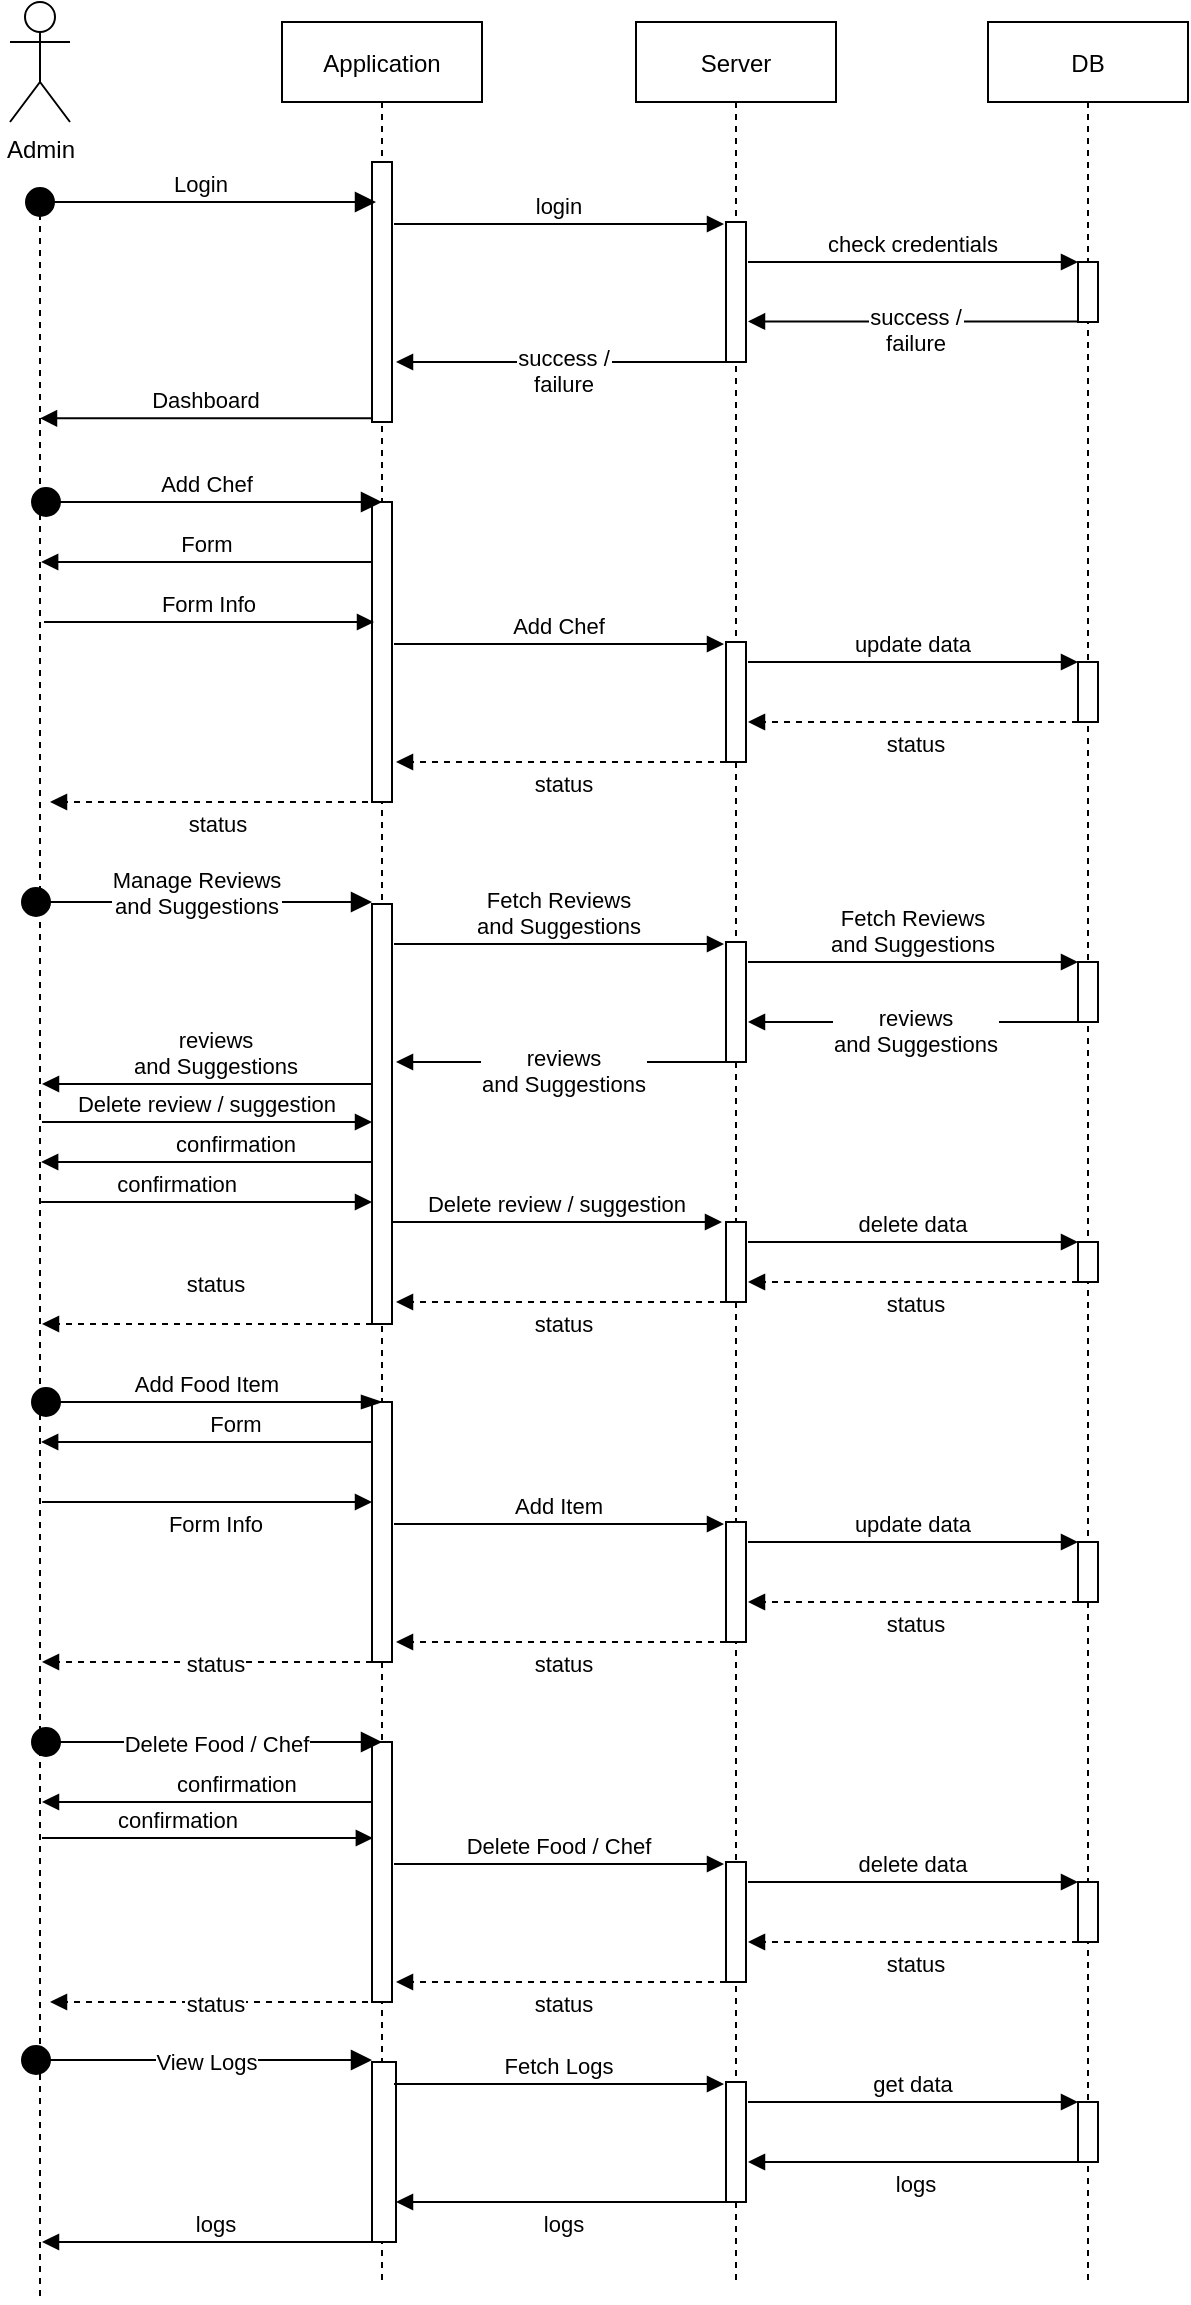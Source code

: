 <mxfile version="15.4.1" type="device"><diagram id="kgpKYQtTHZ0yAKxKKP6v" name="Page-1"><mxGraphModel dx="723" dy="363" grid="1" gridSize="10" guides="1" tooltips="1" connect="1" arrows="1" fold="1" page="1" pageScale="1" pageWidth="850" pageHeight="1100" math="0" shadow="0"><root><mxCell id="0"/><mxCell id="1" parent="0"/><mxCell id="3nuBFxr9cyL0pnOWT2aG-1" value="Application" style="shape=umlLifeline;perimeter=lifelinePerimeter;container=1;collapsible=0;recursiveResize=0;rounded=0;shadow=0;strokeWidth=1;" parent="1" vertex="1"><mxGeometry x="293" y="20" width="100" height="1130" as="geometry"/></mxCell><mxCell id="3nuBFxr9cyL0pnOWT2aG-2" value="" style="points=[];perimeter=orthogonalPerimeter;rounded=0;shadow=0;strokeWidth=1;" parent="3nuBFxr9cyL0pnOWT2aG-1" vertex="1"><mxGeometry x="45" y="70" width="10" height="130" as="geometry"/></mxCell><mxCell id="TNQrht4xttmRnkcVxoQ3-19" value="Form" style="verticalAlign=bottom;endArrow=block;entryX=0.162;entryY=0.443;shadow=0;strokeWidth=1;entryDx=0;entryDy=0;entryPerimeter=0;" parent="3nuBFxr9cyL0pnOWT2aG-1" edge="1"><mxGeometry relative="1" as="geometry"><mxPoint x="45" y="270.0" as="sourcePoint"/><mxPoint x="-120.43" y="270.0" as="targetPoint"/></mxGeometry></mxCell><mxCell id="TNQrht4xttmRnkcVxoQ3-20" value="" style="points=[];perimeter=orthogonalPerimeter;rounded=0;shadow=0;strokeWidth=1;" parent="3nuBFxr9cyL0pnOWT2aG-1" vertex="1"><mxGeometry x="45" y="240" width="10" height="150" as="geometry"/></mxCell><mxCell id="TNQrht4xttmRnkcVxoQ3-30" value="&lt;div&gt;Manage Reviews&lt;/div&gt;and Suggestions" style="html=1;verticalAlign=bottom;startArrow=circle;startFill=1;endArrow=block;startSize=6;endSize=8;rounded=0;edgeStyle=orthogonalEdgeStyle;endFill=1;" parent="3nuBFxr9cyL0pnOWT2aG-1" edge="1"><mxGeometry y="-11" width="80" relative="1" as="geometry"><mxPoint x="-131" y="440" as="sourcePoint"/><mxPoint x="45" y="440" as="targetPoint"/><Array as="points"><mxPoint x="-121" y="440"/><mxPoint x="-121" y="440"/></Array><mxPoint as="offset"/></mxGeometry></mxCell><mxCell id="TNQrht4xttmRnkcVxoQ3-31" value="" style="points=[];perimeter=orthogonalPerimeter;rounded=0;shadow=0;strokeWidth=1;" parent="3nuBFxr9cyL0pnOWT2aG-1" vertex="1"><mxGeometry x="45" y="441" width="10" height="210" as="geometry"/></mxCell><mxCell id="TNQrht4xttmRnkcVxoQ3-42" value="Delete review / suggestion" style="verticalAlign=bottom;endArrow=block;entryX=1;entryY=0;shadow=0;strokeWidth=1;" parent="3nuBFxr9cyL0pnOWT2aG-1" edge="1"><mxGeometry relative="1" as="geometry"><mxPoint x="-120" y="550" as="sourcePoint"/><mxPoint x="45" y="550" as="targetPoint"/></mxGeometry></mxCell><mxCell id="TNQrht4xttmRnkcVxoQ3-50" value="Form" style="verticalAlign=bottom;endArrow=block;entryX=0.162;entryY=0.443;shadow=0;strokeWidth=1;entryDx=0;entryDy=0;entryPerimeter=0;" parent="3nuBFxr9cyL0pnOWT2aG-1" edge="1"><mxGeometry x="-0.178" relative="1" as="geometry"><mxPoint x="45" y="710" as="sourcePoint"/><mxPoint x="-120.43" y="710" as="targetPoint"/><mxPoint as="offset"/></mxGeometry></mxCell><mxCell id="TNQrht4xttmRnkcVxoQ3-51" value="" style="points=[];perimeter=orthogonalPerimeter;rounded=0;shadow=0;strokeWidth=1;" parent="3nuBFxr9cyL0pnOWT2aG-1" vertex="1"><mxGeometry x="45" y="690" width="10" height="130" as="geometry"/></mxCell><mxCell id="TNQrht4xttmRnkcVxoQ3-52" value="Add Food Item" style="html=1;verticalAlign=bottom;startArrow=circle;startFill=1;endArrow=blockThin;startSize=6;endSize=8;rounded=0;edgeStyle=orthogonalEdgeStyle;endFill=1;" parent="3nuBFxr9cyL0pnOWT2aG-1" edge="1"><mxGeometry width="80" relative="1" as="geometry"><mxPoint x="-126" y="690" as="sourcePoint"/><mxPoint x="50" y="690" as="targetPoint"/><Array as="points"><mxPoint x="-116" y="690"/><mxPoint x="-116" y="690"/></Array></mxGeometry></mxCell><mxCell id="TNQrht4xttmRnkcVxoQ3-64" value="status" style="verticalAlign=bottom;endArrow=block;entryX=1;entryY=0;shadow=0;strokeWidth=1;dashed=1;" parent="3nuBFxr9cyL0pnOWT2aG-1" edge="1"><mxGeometry x="-0.054" y="10" relative="1" as="geometry"><mxPoint x="45" y="820" as="sourcePoint"/><mxPoint x="-120" y="820" as="targetPoint"/><mxPoint as="offset"/></mxGeometry></mxCell><mxCell id="TNQrht4xttmRnkcVxoQ3-66" value="" style="points=[];perimeter=orthogonalPerimeter;rounded=0;shadow=0;strokeWidth=1;" parent="3nuBFxr9cyL0pnOWT2aG-1" vertex="1"><mxGeometry x="45" y="860" width="10" height="130" as="geometry"/></mxCell><mxCell id="TNQrht4xttmRnkcVxoQ3-67" value="Delete Food / Chef" style="html=1;verticalAlign=bottom;startArrow=circle;startFill=1;endArrow=block;startSize=6;endSize=8;rounded=0;edgeStyle=orthogonalEdgeStyle;endFill=1;" parent="3nuBFxr9cyL0pnOWT2aG-1" edge="1"><mxGeometry x="0.057" y="-10" width="80" relative="1" as="geometry"><mxPoint x="-126" y="860" as="sourcePoint"/><mxPoint x="50.0" y="860" as="targetPoint"/><Array as="points"><mxPoint x="-116" y="860"/><mxPoint x="-116" y="860"/></Array><mxPoint as="offset"/></mxGeometry></mxCell><mxCell id="TNQrht4xttmRnkcVxoQ3-76" value="confirmation" style="verticalAlign=bottom;endArrow=block;entryX=0.162;entryY=0.443;shadow=0;strokeWidth=1;entryDx=0;entryDy=0;entryPerimeter=0;" parent="3nuBFxr9cyL0pnOWT2aG-1" edge="1"><mxGeometry x="-0.178" relative="1" as="geometry"><mxPoint x="45.0" y="570" as="sourcePoint"/><mxPoint x="-120.43" y="570" as="targetPoint"/><mxPoint as="offset"/></mxGeometry></mxCell><mxCell id="TNQrht4xttmRnkcVxoQ3-77" value="confirmation" style="verticalAlign=bottom;endArrow=block;entryX=0.162;entryY=0.443;shadow=0;strokeWidth=1;entryDx=0;entryDy=0;entryPerimeter=0;" parent="3nuBFxr9cyL0pnOWT2aG-1" edge="1"><mxGeometry x="-0.178" relative="1" as="geometry"><mxPoint x="-120.43" y="590" as="sourcePoint"/><mxPoint x="45.0" y="590" as="targetPoint"/><mxPoint as="offset"/></mxGeometry></mxCell><mxCell id="TNQrht4xttmRnkcVxoQ3-49" value="status" style="verticalAlign=bottom;endArrow=block;entryX=1;entryY=0;shadow=0;strokeWidth=1;dashed=1;" parent="3nuBFxr9cyL0pnOWT2aG-1" edge="1"><mxGeometry x="-0.054" y="-11" relative="1" as="geometry"><mxPoint x="45" y="651" as="sourcePoint"/><mxPoint x="-120" y="651" as="targetPoint"/><mxPoint as="offset"/></mxGeometry></mxCell><mxCell id="MogKeOavTGmMj2xZgh-s-1" value="View Logs" style="html=1;verticalAlign=bottom;startArrow=circle;startFill=1;endArrow=block;startSize=6;endSize=8;rounded=0;edgeStyle=orthogonalEdgeStyle;endFill=1;" parent="3nuBFxr9cyL0pnOWT2aG-1" edge="1"><mxGeometry x="0.057" y="-10" width="80" relative="1" as="geometry"><mxPoint x="-131" y="1019" as="sourcePoint"/><mxPoint x="45.0" y="1019" as="targetPoint"/><Array as="points"><mxPoint x="-121" y="1019"/><mxPoint x="-121" y="1019"/></Array><mxPoint as="offset"/></mxGeometry></mxCell><mxCell id="MogKeOavTGmMj2xZgh-s-2" value="" style="points=[];perimeter=orthogonalPerimeter;rounded=0;shadow=0;strokeWidth=1;" parent="3nuBFxr9cyL0pnOWT2aG-1" vertex="1"><mxGeometry x="45" y="1020" width="12" height="90" as="geometry"/></mxCell><mxCell id="MogKeOavTGmMj2xZgh-s-11" value="logs" style="verticalAlign=bottom;endArrow=block;entryX=1;entryY=0;shadow=0;strokeWidth=1;" parent="3nuBFxr9cyL0pnOWT2aG-1" edge="1"><mxGeometry x="-0.054" relative="1" as="geometry"><mxPoint x="45" y="1110" as="sourcePoint"/><mxPoint x="-120" y="1110" as="targetPoint"/><mxPoint as="offset"/></mxGeometry></mxCell><mxCell id="3nuBFxr9cyL0pnOWT2aG-5" value="Server" style="shape=umlLifeline;perimeter=lifelinePerimeter;container=1;collapsible=0;recursiveResize=0;rounded=0;shadow=0;strokeWidth=1;" parent="1" vertex="1"><mxGeometry x="470" y="20" width="100" height="1130" as="geometry"/></mxCell><mxCell id="3nuBFxr9cyL0pnOWT2aG-6" value="" style="points=[];perimeter=orthogonalPerimeter;rounded=0;shadow=0;strokeWidth=1;" parent="3nuBFxr9cyL0pnOWT2aG-5" vertex="1"><mxGeometry x="45" y="100" width="10" height="70" as="geometry"/></mxCell><mxCell id="TNQrht4xttmRnkcVxoQ3-16" value="success /&#xA;failure" style="verticalAlign=bottom;endArrow=block;entryX=1;entryY=0;shadow=0;strokeWidth=1;" parent="3nuBFxr9cyL0pnOWT2aG-5" edge="1"><mxGeometry x="-0.018" y="20" relative="1" as="geometry"><mxPoint x="221" y="149.71" as="sourcePoint"/><mxPoint x="56.0" y="149.71" as="targetPoint"/><mxPoint as="offset"/></mxGeometry></mxCell><mxCell id="TNQrht4xttmRnkcVxoQ3-17" value="success /&#xA;failure" style="verticalAlign=bottom;endArrow=block;entryX=1;entryY=0;shadow=0;strokeWidth=1;" parent="3nuBFxr9cyL0pnOWT2aG-5" edge="1"><mxGeometry x="-0.018" y="20" relative="1" as="geometry"><mxPoint x="45" y="170.0" as="sourcePoint"/><mxPoint x="-120.0" y="170.0" as="targetPoint"/><mxPoint as="offset"/></mxGeometry></mxCell><mxCell id="TNQrht4xttmRnkcVxoQ3-22" value="" style="points=[];perimeter=orthogonalPerimeter;rounded=0;shadow=0;strokeWidth=1;" parent="3nuBFxr9cyL0pnOWT2aG-5" vertex="1"><mxGeometry x="45" y="310" width="10" height="60" as="geometry"/></mxCell><mxCell id="TNQrht4xttmRnkcVxoQ3-23" value="status" style="verticalAlign=bottom;endArrow=block;entryX=1;entryY=0;shadow=0;strokeWidth=1;dashed=1;" parent="3nuBFxr9cyL0pnOWT2aG-5" edge="1"><mxGeometry x="-0.018" y="20" relative="1" as="geometry"><mxPoint x="45" y="370" as="sourcePoint"/><mxPoint x="-120" y="370" as="targetPoint"/><mxPoint as="offset"/></mxGeometry></mxCell><mxCell id="TNQrht4xttmRnkcVxoQ3-24" value="Add Chef" style="verticalAlign=bottom;endArrow=block;entryX=1;entryY=0;shadow=0;strokeWidth=1;" parent="3nuBFxr9cyL0pnOWT2aG-5" edge="1"><mxGeometry relative="1" as="geometry"><mxPoint x="-121" y="311" as="sourcePoint"/><mxPoint x="44" y="311" as="targetPoint"/></mxGeometry></mxCell><mxCell id="TNQrht4xttmRnkcVxoQ3-32" value="" style="points=[];perimeter=orthogonalPerimeter;rounded=0;shadow=0;strokeWidth=1;" parent="3nuBFxr9cyL0pnOWT2aG-5" vertex="1"><mxGeometry x="45" y="460" width="10" height="60" as="geometry"/></mxCell><mxCell id="TNQrht4xttmRnkcVxoQ3-33" value="reviews&#xA;and Suggestions" style="verticalAlign=bottom;endArrow=block;entryX=1;entryY=0;shadow=0;strokeWidth=1;" parent="3nuBFxr9cyL0pnOWT2aG-5" edge="1"><mxGeometry x="-0.018" y="20" relative="1" as="geometry"><mxPoint x="45" y="520" as="sourcePoint"/><mxPoint x="-120" y="520" as="targetPoint"/><mxPoint as="offset"/></mxGeometry></mxCell><mxCell id="TNQrht4xttmRnkcVxoQ3-34" value="Fetch Reviews&#xA;and Suggestions" style="verticalAlign=bottom;endArrow=block;entryX=1;entryY=0;shadow=0;strokeWidth=1;" parent="3nuBFxr9cyL0pnOWT2aG-5" edge="1"><mxGeometry relative="1" as="geometry"><mxPoint x="-121" y="461" as="sourcePoint"/><mxPoint x="44" y="461" as="targetPoint"/></mxGeometry></mxCell><mxCell id="TNQrht4xttmRnkcVxoQ3-44" value="" style="points=[];perimeter=orthogonalPerimeter;rounded=0;shadow=0;strokeWidth=1;" parent="3nuBFxr9cyL0pnOWT2aG-5" vertex="1"><mxGeometry x="45" y="600" width="10" height="40" as="geometry"/></mxCell><mxCell id="TNQrht4xttmRnkcVxoQ3-48" value="status" style="verticalAlign=bottom;endArrow=block;entryX=1;entryY=0;shadow=0;strokeWidth=1;dashed=1;" parent="3nuBFxr9cyL0pnOWT2aG-5" edge="1"><mxGeometry x="-0.018" y="20" relative="1" as="geometry"><mxPoint x="45" y="640" as="sourcePoint"/><mxPoint x="-120" y="640" as="targetPoint"/><mxPoint as="offset"/></mxGeometry></mxCell><mxCell id="TNQrht4xttmRnkcVxoQ3-54" value="" style="points=[];perimeter=orthogonalPerimeter;rounded=0;shadow=0;strokeWidth=1;" parent="3nuBFxr9cyL0pnOWT2aG-5" vertex="1"><mxGeometry x="45" y="750" width="10" height="60" as="geometry"/></mxCell><mxCell id="TNQrht4xttmRnkcVxoQ3-56" value="Add Item" style="verticalAlign=bottom;endArrow=block;entryX=1;entryY=0;shadow=0;strokeWidth=1;" parent="3nuBFxr9cyL0pnOWT2aG-5" edge="1"><mxGeometry relative="1" as="geometry"><mxPoint x="-121" y="751" as="sourcePoint"/><mxPoint x="44" y="751" as="targetPoint"/></mxGeometry></mxCell><mxCell id="TNQrht4xttmRnkcVxoQ3-70" value="" style="points=[];perimeter=orthogonalPerimeter;rounded=0;shadow=0;strokeWidth=1;" parent="3nuBFxr9cyL0pnOWT2aG-5" vertex="1"><mxGeometry x="45" y="920" width="10" height="60" as="geometry"/></mxCell><mxCell id="TNQrht4xttmRnkcVxoQ3-71" value="Delete Food / Chef" style="verticalAlign=bottom;endArrow=block;entryX=1;entryY=0;shadow=0;strokeWidth=1;" parent="3nuBFxr9cyL0pnOWT2aG-5" edge="1"><mxGeometry relative="1" as="geometry"><mxPoint x="-121" y="921" as="sourcePoint"/><mxPoint x="44" y="921" as="targetPoint"/></mxGeometry></mxCell><mxCell id="TNQrht4xttmRnkcVxoQ3-72" value="status" style="verticalAlign=bottom;endArrow=block;entryX=1;entryY=0;shadow=0;strokeWidth=1;dashed=1;" parent="3nuBFxr9cyL0pnOWT2aG-5" edge="1"><mxGeometry x="-0.018" y="20" relative="1" as="geometry"><mxPoint x="45" y="980" as="sourcePoint"/><mxPoint x="-120" y="980" as="targetPoint"/><mxPoint as="offset"/></mxGeometry></mxCell><mxCell id="MogKeOavTGmMj2xZgh-s-4" value="" style="points=[];perimeter=orthogonalPerimeter;rounded=0;shadow=0;strokeWidth=1;" parent="3nuBFxr9cyL0pnOWT2aG-5" vertex="1"><mxGeometry x="45" y="1030" width="10" height="60" as="geometry"/></mxCell><mxCell id="MogKeOavTGmMj2xZgh-s-5" value="Fetch Logs" style="verticalAlign=bottom;endArrow=block;entryX=1;entryY=0;shadow=0;strokeWidth=1;" parent="3nuBFxr9cyL0pnOWT2aG-5" edge="1"><mxGeometry relative="1" as="geometry"><mxPoint x="-121" y="1031" as="sourcePoint"/><mxPoint x="44" y="1031" as="targetPoint"/></mxGeometry></mxCell><mxCell id="MogKeOavTGmMj2xZgh-s-6" value="logs" style="verticalAlign=bottom;endArrow=block;entryX=1;entryY=0;shadow=0;strokeWidth=1;" parent="3nuBFxr9cyL0pnOWT2aG-5" edge="1"><mxGeometry x="-0.018" y="20" relative="1" as="geometry"><mxPoint x="45" y="1090" as="sourcePoint"/><mxPoint x="-120" y="1090" as="targetPoint"/><mxPoint as="offset"/></mxGeometry></mxCell><mxCell id="TNQrht4xttmRnkcVxoQ3-1" value="Admin" style="shape=umlActor;verticalLabelPosition=bottom;verticalAlign=top;html=1;outlineConnect=0;" parent="1" vertex="1"><mxGeometry x="157" y="10" width="30" height="60" as="geometry"/></mxCell><mxCell id="TNQrht4xttmRnkcVxoQ3-2" value="" style="line;strokeWidth=1;direction=south;html=1;dashed=1;" parent="1" vertex="1"><mxGeometry x="167" y="110" width="10" height="1050" as="geometry"/></mxCell><mxCell id="TNQrht4xttmRnkcVxoQ3-5" value="Dashboard" style="verticalAlign=bottom;endArrow=block;entryX=0.103;entryY=0.5;shadow=0;strokeWidth=1;entryDx=0;entryDy=0;entryPerimeter=0;" parent="1" source="3nuBFxr9cyL0pnOWT2aG-2" target="TNQrht4xttmRnkcVxoQ3-2" edge="1"><mxGeometry relative="1" as="geometry"><mxPoint x="330" y="210" as="sourcePoint"/><mxPoint x="177" y="210.0" as="targetPoint"/></mxGeometry></mxCell><mxCell id="TNQrht4xttmRnkcVxoQ3-7" value="Login" style="html=1;verticalAlign=bottom;startArrow=circle;startFill=1;endArrow=block;startSize=6;endSize=8;rounded=0;edgeStyle=orthogonalEdgeStyle;endFill=1;" parent="1" edge="1"><mxGeometry width="80" relative="1" as="geometry"><mxPoint x="164" y="110" as="sourcePoint"/><mxPoint x="340" y="110" as="targetPoint"/><Array as="points"><mxPoint x="174" y="110"/><mxPoint x="174" y="110"/></Array></mxGeometry></mxCell><mxCell id="TNQrht4xttmRnkcVxoQ3-10" value="DB" style="shape=umlLifeline;perimeter=lifelinePerimeter;container=1;collapsible=0;recursiveResize=0;rounded=0;shadow=0;strokeWidth=1;" parent="1" vertex="1"><mxGeometry x="646" y="20" width="100" height="1130" as="geometry"/></mxCell><mxCell id="TNQrht4xttmRnkcVxoQ3-11" value="" style="points=[];perimeter=orthogonalPerimeter;rounded=0;shadow=0;strokeWidth=1;" parent="TNQrht4xttmRnkcVxoQ3-10" vertex="1"><mxGeometry x="45" y="120" width="10" height="30" as="geometry"/></mxCell><mxCell id="TNQrht4xttmRnkcVxoQ3-26" value="" style="points=[];perimeter=orthogonalPerimeter;rounded=0;shadow=0;strokeWidth=1;" parent="TNQrht4xttmRnkcVxoQ3-10" vertex="1"><mxGeometry x="45" y="320" width="10" height="30" as="geometry"/></mxCell><mxCell id="TNQrht4xttmRnkcVxoQ3-27" value="update data" style="verticalAlign=bottom;endArrow=block;entryX=1;entryY=0;shadow=0;strokeWidth=1;" parent="TNQrht4xttmRnkcVxoQ3-10" edge="1"><mxGeometry relative="1" as="geometry"><mxPoint x="-120" y="320" as="sourcePoint"/><mxPoint x="45" y="320" as="targetPoint"/></mxGeometry></mxCell><mxCell id="TNQrht4xttmRnkcVxoQ3-28" value="status" style="verticalAlign=bottom;endArrow=block;entryX=1;entryY=0;shadow=0;strokeWidth=1;dashed=1;" parent="TNQrht4xttmRnkcVxoQ3-10" edge="1"><mxGeometry x="-0.018" y="20" relative="1" as="geometry"><mxPoint x="45" y="350" as="sourcePoint"/><mxPoint x="-120" y="350" as="targetPoint"/><mxPoint as="offset"/></mxGeometry></mxCell><mxCell id="TNQrht4xttmRnkcVxoQ3-45" value="" style="points=[];perimeter=orthogonalPerimeter;rounded=0;shadow=0;strokeWidth=1;" parent="TNQrht4xttmRnkcVxoQ3-10" vertex="1"><mxGeometry x="45" y="610" width="10" height="20" as="geometry"/></mxCell><mxCell id="TNQrht4xttmRnkcVxoQ3-46" value="delete data" style="verticalAlign=bottom;endArrow=block;entryX=1;entryY=0;shadow=0;strokeWidth=1;" parent="TNQrht4xttmRnkcVxoQ3-10" edge="1"><mxGeometry relative="1" as="geometry"><mxPoint x="-120" y="610" as="sourcePoint"/><mxPoint x="45" y="610" as="targetPoint"/></mxGeometry></mxCell><mxCell id="TNQrht4xttmRnkcVxoQ3-57" value="" style="points=[];perimeter=orthogonalPerimeter;rounded=0;shadow=0;strokeWidth=1;" parent="TNQrht4xttmRnkcVxoQ3-10" vertex="1"><mxGeometry x="45" y="760" width="10" height="30" as="geometry"/></mxCell><mxCell id="TNQrht4xttmRnkcVxoQ3-58" value="update data" style="verticalAlign=bottom;endArrow=block;entryX=1;entryY=0;shadow=0;strokeWidth=1;" parent="TNQrht4xttmRnkcVxoQ3-10" edge="1"><mxGeometry relative="1" as="geometry"><mxPoint x="-120" y="760" as="sourcePoint"/><mxPoint x="45" y="760" as="targetPoint"/></mxGeometry></mxCell><mxCell id="TNQrht4xttmRnkcVxoQ3-59" value="status" style="verticalAlign=bottom;endArrow=block;entryX=1;entryY=0;shadow=0;strokeWidth=1;dashed=1;" parent="TNQrht4xttmRnkcVxoQ3-10" edge="1"><mxGeometry x="-0.018" y="20" relative="1" as="geometry"><mxPoint x="45" y="790" as="sourcePoint"/><mxPoint x="-120" y="790" as="targetPoint"/><mxPoint as="offset"/></mxGeometry></mxCell><mxCell id="TNQrht4xttmRnkcVxoQ3-35" value="" style="points=[];perimeter=orthogonalPerimeter;rounded=0;shadow=0;strokeWidth=1;" parent="TNQrht4xttmRnkcVxoQ3-10" vertex="1"><mxGeometry x="45" y="470" width="10" height="30" as="geometry"/></mxCell><mxCell id="TNQrht4xttmRnkcVxoQ3-36" value="Fetch Reviews&#xA;and Suggestions" style="verticalAlign=bottom;endArrow=block;entryX=1;entryY=0;shadow=0;strokeWidth=1;" parent="TNQrht4xttmRnkcVxoQ3-10" edge="1"><mxGeometry relative="1" as="geometry"><mxPoint x="-120" y="470" as="sourcePoint"/><mxPoint x="45" y="470" as="targetPoint"/></mxGeometry></mxCell><mxCell id="TNQrht4xttmRnkcVxoQ3-37" value="reviews&#xA;and Suggestions" style="verticalAlign=bottom;endArrow=block;entryX=1;entryY=0;shadow=0;strokeWidth=1;" parent="TNQrht4xttmRnkcVxoQ3-10" edge="1"><mxGeometry x="-0.018" y="20" relative="1" as="geometry"><mxPoint x="45" y="500" as="sourcePoint"/><mxPoint x="-120" y="500" as="targetPoint"/><mxPoint as="offset"/></mxGeometry></mxCell><mxCell id="TNQrht4xttmRnkcVxoQ3-73" value="" style="points=[];perimeter=orthogonalPerimeter;rounded=0;shadow=0;strokeWidth=1;" parent="TNQrht4xttmRnkcVxoQ3-10" vertex="1"><mxGeometry x="45" y="930" width="10" height="30" as="geometry"/></mxCell><mxCell id="TNQrht4xttmRnkcVxoQ3-74" value="delete data" style="verticalAlign=bottom;endArrow=block;entryX=1;entryY=0;shadow=0;strokeWidth=1;" parent="TNQrht4xttmRnkcVxoQ3-10" edge="1"><mxGeometry relative="1" as="geometry"><mxPoint x="-120" y="930" as="sourcePoint"/><mxPoint x="45" y="930" as="targetPoint"/></mxGeometry></mxCell><mxCell id="TNQrht4xttmRnkcVxoQ3-75" value="status" style="verticalAlign=bottom;endArrow=block;entryX=1;entryY=0;shadow=0;strokeWidth=1;dashed=1;" parent="TNQrht4xttmRnkcVxoQ3-10" edge="1"><mxGeometry x="-0.018" y="20" relative="1" as="geometry"><mxPoint x="45" y="960" as="sourcePoint"/><mxPoint x="-120" y="960" as="targetPoint"/><mxPoint as="offset"/></mxGeometry></mxCell><mxCell id="TNQrht4xttmRnkcVxoQ3-47" value="status" style="verticalAlign=bottom;endArrow=block;entryX=1;entryY=0;shadow=0;strokeWidth=1;dashed=1;" parent="TNQrht4xttmRnkcVxoQ3-10" edge="1"><mxGeometry x="-0.018" y="20" relative="1" as="geometry"><mxPoint x="45" y="630" as="sourcePoint"/><mxPoint x="-120" y="630" as="targetPoint"/><mxPoint as="offset"/></mxGeometry></mxCell><mxCell id="MogKeOavTGmMj2xZgh-s-8" value="" style="points=[];perimeter=orthogonalPerimeter;rounded=0;shadow=0;strokeWidth=1;" parent="TNQrht4xttmRnkcVxoQ3-10" vertex="1"><mxGeometry x="45" y="1040" width="10" height="30" as="geometry"/></mxCell><mxCell id="MogKeOavTGmMj2xZgh-s-9" value="get data" style="verticalAlign=bottom;endArrow=block;entryX=1;entryY=0;shadow=0;strokeWidth=1;" parent="TNQrht4xttmRnkcVxoQ3-10" edge="1"><mxGeometry relative="1" as="geometry"><mxPoint x="-120" y="1040" as="sourcePoint"/><mxPoint x="45" y="1040" as="targetPoint"/></mxGeometry></mxCell><mxCell id="MogKeOavTGmMj2xZgh-s-10" value="logs" style="verticalAlign=bottom;endArrow=block;entryX=1;entryY=0;shadow=0;strokeWidth=1;" parent="TNQrht4xttmRnkcVxoQ3-10" edge="1"><mxGeometry x="-0.018" y="20" relative="1" as="geometry"><mxPoint x="45" y="1070" as="sourcePoint"/><mxPoint x="-120" y="1070" as="targetPoint"/><mxPoint as="offset"/></mxGeometry></mxCell><mxCell id="TNQrht4xttmRnkcVxoQ3-14" value="login" style="verticalAlign=bottom;endArrow=block;entryX=1;entryY=0;shadow=0;strokeWidth=1;" parent="1" edge="1"><mxGeometry relative="1" as="geometry"><mxPoint x="349.0" y="121" as="sourcePoint"/><mxPoint x="514.0" y="121" as="targetPoint"/></mxGeometry></mxCell><mxCell id="TNQrht4xttmRnkcVxoQ3-15" value="check credentials" style="verticalAlign=bottom;endArrow=block;entryX=1;entryY=0;shadow=0;strokeWidth=1;" parent="1" edge="1"><mxGeometry relative="1" as="geometry"><mxPoint x="526.0" y="140" as="sourcePoint"/><mxPoint x="691.0" y="140" as="targetPoint"/></mxGeometry></mxCell><mxCell id="TNQrht4xttmRnkcVxoQ3-18" value="Add Chef" style="html=1;verticalAlign=bottom;startArrow=circle;startFill=1;endArrow=block;startSize=6;endSize=8;rounded=0;edgeStyle=orthogonalEdgeStyle;endFill=1;" parent="1" edge="1"><mxGeometry width="80" relative="1" as="geometry"><mxPoint x="167.0" y="260" as="sourcePoint"/><mxPoint x="343" y="260" as="targetPoint"/><Array as="points"><mxPoint x="177" y="260"/><mxPoint x="177" y="260"/></Array></mxGeometry></mxCell><mxCell id="TNQrht4xttmRnkcVxoQ3-21" value="Form Info" style="verticalAlign=bottom;endArrow=block;entryX=1;entryY=0;shadow=0;strokeWidth=1;" parent="1" edge="1"><mxGeometry relative="1" as="geometry"><mxPoint x="174" y="320" as="sourcePoint"/><mxPoint x="339" y="320" as="targetPoint"/></mxGeometry></mxCell><mxCell id="TNQrht4xttmRnkcVxoQ3-29" value="status" style="verticalAlign=bottom;endArrow=block;entryX=1;entryY=0;shadow=0;strokeWidth=1;dashed=1;" parent="1" edge="1"><mxGeometry x="-0.018" y="20" relative="1" as="geometry"><mxPoint x="342" y="410" as="sourcePoint"/><mxPoint x="177" y="410" as="targetPoint"/><mxPoint as="offset"/></mxGeometry></mxCell><mxCell id="TNQrht4xttmRnkcVxoQ3-41" value="reviews&#xA;and Suggestions" style="verticalAlign=bottom;endArrow=block;entryX=1;entryY=0;shadow=0;strokeWidth=1;" parent="1" edge="1"><mxGeometry x="-0.054" relative="1" as="geometry"><mxPoint x="338" y="551" as="sourcePoint"/><mxPoint x="173" y="551" as="targetPoint"/><mxPoint as="offset"/></mxGeometry></mxCell><mxCell id="TNQrht4xttmRnkcVxoQ3-53" value="Form Info" style="verticalAlign=bottom;endArrow=block;entryX=1;entryY=0;shadow=0;strokeWidth=1;" parent="1" edge="1"><mxGeometry x="0.054" y="-20" relative="1" as="geometry"><mxPoint x="173" y="760" as="sourcePoint"/><mxPoint x="338" y="760" as="targetPoint"/><mxPoint as="offset"/></mxGeometry></mxCell><mxCell id="TNQrht4xttmRnkcVxoQ3-55" value="status" style="verticalAlign=bottom;endArrow=block;entryX=1;entryY=0;shadow=0;strokeWidth=1;dashed=1;" parent="1" edge="1"><mxGeometry x="-0.018" y="20" relative="1" as="geometry"><mxPoint x="515" y="830" as="sourcePoint"/><mxPoint x="350" y="830" as="targetPoint"/><mxPoint as="offset"/></mxGeometry></mxCell><mxCell id="TNQrht4xttmRnkcVxoQ3-68" value="confirmation" style="verticalAlign=bottom;endArrow=block;entryX=0.162;entryY=0.443;shadow=0;strokeWidth=1;entryDx=0;entryDy=0;entryPerimeter=0;" parent="1" edge="1"><mxGeometry x="-0.178" relative="1" as="geometry"><mxPoint x="338.43" y="910" as="sourcePoint"/><mxPoint x="173.0" y="910" as="targetPoint"/><mxPoint as="offset"/></mxGeometry></mxCell><mxCell id="TNQrht4xttmRnkcVxoQ3-69" value="confirmation" style="verticalAlign=bottom;endArrow=block;entryX=0.162;entryY=0.443;shadow=0;strokeWidth=1;entryDx=0;entryDy=0;entryPerimeter=0;" parent="1" edge="1"><mxGeometry x="-0.178" relative="1" as="geometry"><mxPoint x="173.0" y="928" as="sourcePoint"/><mxPoint x="338.43" y="928" as="targetPoint"/><mxPoint as="offset"/></mxGeometry></mxCell><mxCell id="TNQrht4xttmRnkcVxoQ3-43" value="Delete review / suggestion" style="verticalAlign=bottom;endArrow=block;entryX=1;entryY=0;shadow=0;strokeWidth=1;" parent="1" edge="1"><mxGeometry relative="1" as="geometry"><mxPoint x="348.0" y="620" as="sourcePoint"/><mxPoint x="513" y="620" as="targetPoint"/></mxGeometry></mxCell><mxCell id="rxU1TdOo28neoxZ07sJf-2" value="status" style="verticalAlign=bottom;endArrow=block;entryX=1;entryY=0;shadow=0;strokeWidth=1;dashed=1;" edge="1" parent="1"><mxGeometry x="-0.006" y="10" relative="1" as="geometry"><mxPoint x="342" y="1010" as="sourcePoint"/><mxPoint x="177" y="1010" as="targetPoint"/><mxPoint as="offset"/></mxGeometry></mxCell></root></mxGraphModel></diagram></mxfile>
